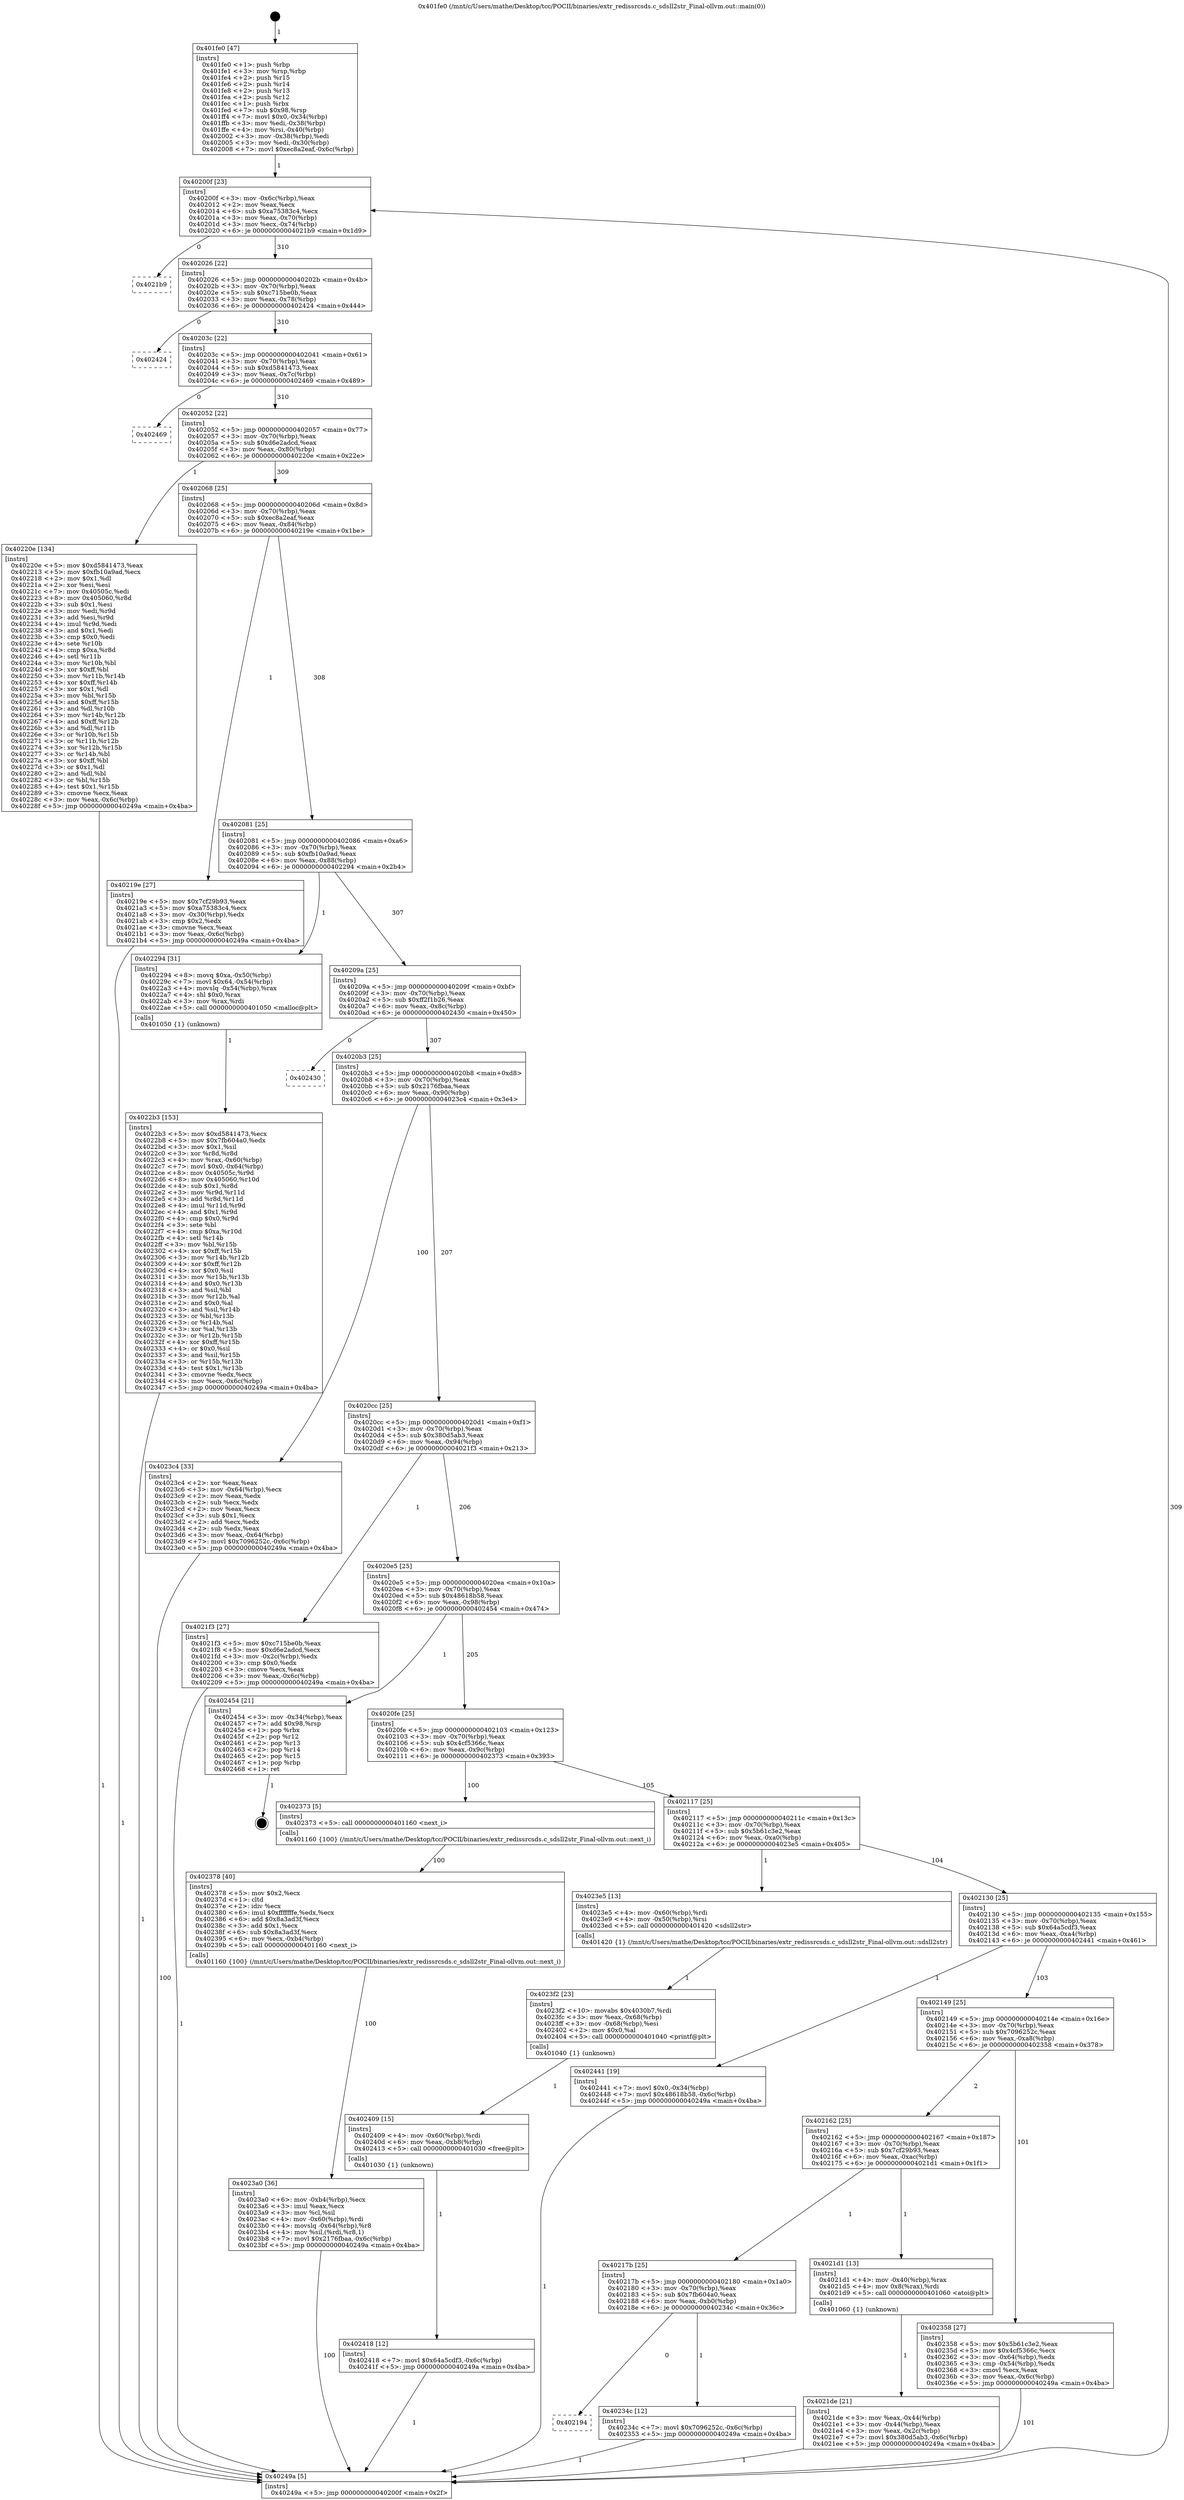 digraph "0x401fe0" {
  label = "0x401fe0 (/mnt/c/Users/mathe/Desktop/tcc/POCII/binaries/extr_redissrcsds.c_sdsll2str_Final-ollvm.out::main(0))"
  labelloc = "t"
  node[shape=record]

  Entry [label="",width=0.3,height=0.3,shape=circle,fillcolor=black,style=filled]
  "0x40200f" [label="{
     0x40200f [23]\l
     | [instrs]\l
     &nbsp;&nbsp;0x40200f \<+3\>: mov -0x6c(%rbp),%eax\l
     &nbsp;&nbsp;0x402012 \<+2\>: mov %eax,%ecx\l
     &nbsp;&nbsp;0x402014 \<+6\>: sub $0xa75383c4,%ecx\l
     &nbsp;&nbsp;0x40201a \<+3\>: mov %eax,-0x70(%rbp)\l
     &nbsp;&nbsp;0x40201d \<+3\>: mov %ecx,-0x74(%rbp)\l
     &nbsp;&nbsp;0x402020 \<+6\>: je 00000000004021b9 \<main+0x1d9\>\l
  }"]
  "0x4021b9" [label="{
     0x4021b9\l
  }", style=dashed]
  "0x402026" [label="{
     0x402026 [22]\l
     | [instrs]\l
     &nbsp;&nbsp;0x402026 \<+5\>: jmp 000000000040202b \<main+0x4b\>\l
     &nbsp;&nbsp;0x40202b \<+3\>: mov -0x70(%rbp),%eax\l
     &nbsp;&nbsp;0x40202e \<+5\>: sub $0xc715be0b,%eax\l
     &nbsp;&nbsp;0x402033 \<+3\>: mov %eax,-0x78(%rbp)\l
     &nbsp;&nbsp;0x402036 \<+6\>: je 0000000000402424 \<main+0x444\>\l
  }"]
  Exit [label="",width=0.3,height=0.3,shape=circle,fillcolor=black,style=filled,peripheries=2]
  "0x402424" [label="{
     0x402424\l
  }", style=dashed]
  "0x40203c" [label="{
     0x40203c [22]\l
     | [instrs]\l
     &nbsp;&nbsp;0x40203c \<+5\>: jmp 0000000000402041 \<main+0x61\>\l
     &nbsp;&nbsp;0x402041 \<+3\>: mov -0x70(%rbp),%eax\l
     &nbsp;&nbsp;0x402044 \<+5\>: sub $0xd5841473,%eax\l
     &nbsp;&nbsp;0x402049 \<+3\>: mov %eax,-0x7c(%rbp)\l
     &nbsp;&nbsp;0x40204c \<+6\>: je 0000000000402469 \<main+0x489\>\l
  }"]
  "0x402418" [label="{
     0x402418 [12]\l
     | [instrs]\l
     &nbsp;&nbsp;0x402418 \<+7\>: movl $0x64a5cdf3,-0x6c(%rbp)\l
     &nbsp;&nbsp;0x40241f \<+5\>: jmp 000000000040249a \<main+0x4ba\>\l
  }"]
  "0x402469" [label="{
     0x402469\l
  }", style=dashed]
  "0x402052" [label="{
     0x402052 [22]\l
     | [instrs]\l
     &nbsp;&nbsp;0x402052 \<+5\>: jmp 0000000000402057 \<main+0x77\>\l
     &nbsp;&nbsp;0x402057 \<+3\>: mov -0x70(%rbp),%eax\l
     &nbsp;&nbsp;0x40205a \<+5\>: sub $0xd6e2adcd,%eax\l
     &nbsp;&nbsp;0x40205f \<+3\>: mov %eax,-0x80(%rbp)\l
     &nbsp;&nbsp;0x402062 \<+6\>: je 000000000040220e \<main+0x22e\>\l
  }"]
  "0x402409" [label="{
     0x402409 [15]\l
     | [instrs]\l
     &nbsp;&nbsp;0x402409 \<+4\>: mov -0x60(%rbp),%rdi\l
     &nbsp;&nbsp;0x40240d \<+6\>: mov %eax,-0xb8(%rbp)\l
     &nbsp;&nbsp;0x402413 \<+5\>: call 0000000000401030 \<free@plt\>\l
     | [calls]\l
     &nbsp;&nbsp;0x401030 \{1\} (unknown)\l
  }"]
  "0x40220e" [label="{
     0x40220e [134]\l
     | [instrs]\l
     &nbsp;&nbsp;0x40220e \<+5\>: mov $0xd5841473,%eax\l
     &nbsp;&nbsp;0x402213 \<+5\>: mov $0xfb10a9ad,%ecx\l
     &nbsp;&nbsp;0x402218 \<+2\>: mov $0x1,%dl\l
     &nbsp;&nbsp;0x40221a \<+2\>: xor %esi,%esi\l
     &nbsp;&nbsp;0x40221c \<+7\>: mov 0x40505c,%edi\l
     &nbsp;&nbsp;0x402223 \<+8\>: mov 0x405060,%r8d\l
     &nbsp;&nbsp;0x40222b \<+3\>: sub $0x1,%esi\l
     &nbsp;&nbsp;0x40222e \<+3\>: mov %edi,%r9d\l
     &nbsp;&nbsp;0x402231 \<+3\>: add %esi,%r9d\l
     &nbsp;&nbsp;0x402234 \<+4\>: imul %r9d,%edi\l
     &nbsp;&nbsp;0x402238 \<+3\>: and $0x1,%edi\l
     &nbsp;&nbsp;0x40223b \<+3\>: cmp $0x0,%edi\l
     &nbsp;&nbsp;0x40223e \<+4\>: sete %r10b\l
     &nbsp;&nbsp;0x402242 \<+4\>: cmp $0xa,%r8d\l
     &nbsp;&nbsp;0x402246 \<+4\>: setl %r11b\l
     &nbsp;&nbsp;0x40224a \<+3\>: mov %r10b,%bl\l
     &nbsp;&nbsp;0x40224d \<+3\>: xor $0xff,%bl\l
     &nbsp;&nbsp;0x402250 \<+3\>: mov %r11b,%r14b\l
     &nbsp;&nbsp;0x402253 \<+4\>: xor $0xff,%r14b\l
     &nbsp;&nbsp;0x402257 \<+3\>: xor $0x1,%dl\l
     &nbsp;&nbsp;0x40225a \<+3\>: mov %bl,%r15b\l
     &nbsp;&nbsp;0x40225d \<+4\>: and $0xff,%r15b\l
     &nbsp;&nbsp;0x402261 \<+3\>: and %dl,%r10b\l
     &nbsp;&nbsp;0x402264 \<+3\>: mov %r14b,%r12b\l
     &nbsp;&nbsp;0x402267 \<+4\>: and $0xff,%r12b\l
     &nbsp;&nbsp;0x40226b \<+3\>: and %dl,%r11b\l
     &nbsp;&nbsp;0x40226e \<+3\>: or %r10b,%r15b\l
     &nbsp;&nbsp;0x402271 \<+3\>: or %r11b,%r12b\l
     &nbsp;&nbsp;0x402274 \<+3\>: xor %r12b,%r15b\l
     &nbsp;&nbsp;0x402277 \<+3\>: or %r14b,%bl\l
     &nbsp;&nbsp;0x40227a \<+3\>: xor $0xff,%bl\l
     &nbsp;&nbsp;0x40227d \<+3\>: or $0x1,%dl\l
     &nbsp;&nbsp;0x402280 \<+2\>: and %dl,%bl\l
     &nbsp;&nbsp;0x402282 \<+3\>: or %bl,%r15b\l
     &nbsp;&nbsp;0x402285 \<+4\>: test $0x1,%r15b\l
     &nbsp;&nbsp;0x402289 \<+3\>: cmovne %ecx,%eax\l
     &nbsp;&nbsp;0x40228c \<+3\>: mov %eax,-0x6c(%rbp)\l
     &nbsp;&nbsp;0x40228f \<+5\>: jmp 000000000040249a \<main+0x4ba\>\l
  }"]
  "0x402068" [label="{
     0x402068 [25]\l
     | [instrs]\l
     &nbsp;&nbsp;0x402068 \<+5\>: jmp 000000000040206d \<main+0x8d\>\l
     &nbsp;&nbsp;0x40206d \<+3\>: mov -0x70(%rbp),%eax\l
     &nbsp;&nbsp;0x402070 \<+5\>: sub $0xec8a2eaf,%eax\l
     &nbsp;&nbsp;0x402075 \<+6\>: mov %eax,-0x84(%rbp)\l
     &nbsp;&nbsp;0x40207b \<+6\>: je 000000000040219e \<main+0x1be\>\l
  }"]
  "0x4023f2" [label="{
     0x4023f2 [23]\l
     | [instrs]\l
     &nbsp;&nbsp;0x4023f2 \<+10\>: movabs $0x4030b7,%rdi\l
     &nbsp;&nbsp;0x4023fc \<+3\>: mov %eax,-0x68(%rbp)\l
     &nbsp;&nbsp;0x4023ff \<+3\>: mov -0x68(%rbp),%esi\l
     &nbsp;&nbsp;0x402402 \<+2\>: mov $0x0,%al\l
     &nbsp;&nbsp;0x402404 \<+5\>: call 0000000000401040 \<printf@plt\>\l
     | [calls]\l
     &nbsp;&nbsp;0x401040 \{1\} (unknown)\l
  }"]
  "0x40219e" [label="{
     0x40219e [27]\l
     | [instrs]\l
     &nbsp;&nbsp;0x40219e \<+5\>: mov $0x7cf29b93,%eax\l
     &nbsp;&nbsp;0x4021a3 \<+5\>: mov $0xa75383c4,%ecx\l
     &nbsp;&nbsp;0x4021a8 \<+3\>: mov -0x30(%rbp),%edx\l
     &nbsp;&nbsp;0x4021ab \<+3\>: cmp $0x2,%edx\l
     &nbsp;&nbsp;0x4021ae \<+3\>: cmovne %ecx,%eax\l
     &nbsp;&nbsp;0x4021b1 \<+3\>: mov %eax,-0x6c(%rbp)\l
     &nbsp;&nbsp;0x4021b4 \<+5\>: jmp 000000000040249a \<main+0x4ba\>\l
  }"]
  "0x402081" [label="{
     0x402081 [25]\l
     | [instrs]\l
     &nbsp;&nbsp;0x402081 \<+5\>: jmp 0000000000402086 \<main+0xa6\>\l
     &nbsp;&nbsp;0x402086 \<+3\>: mov -0x70(%rbp),%eax\l
     &nbsp;&nbsp;0x402089 \<+5\>: sub $0xfb10a9ad,%eax\l
     &nbsp;&nbsp;0x40208e \<+6\>: mov %eax,-0x88(%rbp)\l
     &nbsp;&nbsp;0x402094 \<+6\>: je 0000000000402294 \<main+0x2b4\>\l
  }"]
  "0x40249a" [label="{
     0x40249a [5]\l
     | [instrs]\l
     &nbsp;&nbsp;0x40249a \<+5\>: jmp 000000000040200f \<main+0x2f\>\l
  }"]
  "0x401fe0" [label="{
     0x401fe0 [47]\l
     | [instrs]\l
     &nbsp;&nbsp;0x401fe0 \<+1\>: push %rbp\l
     &nbsp;&nbsp;0x401fe1 \<+3\>: mov %rsp,%rbp\l
     &nbsp;&nbsp;0x401fe4 \<+2\>: push %r15\l
     &nbsp;&nbsp;0x401fe6 \<+2\>: push %r14\l
     &nbsp;&nbsp;0x401fe8 \<+2\>: push %r13\l
     &nbsp;&nbsp;0x401fea \<+2\>: push %r12\l
     &nbsp;&nbsp;0x401fec \<+1\>: push %rbx\l
     &nbsp;&nbsp;0x401fed \<+7\>: sub $0x98,%rsp\l
     &nbsp;&nbsp;0x401ff4 \<+7\>: movl $0x0,-0x34(%rbp)\l
     &nbsp;&nbsp;0x401ffb \<+3\>: mov %edi,-0x38(%rbp)\l
     &nbsp;&nbsp;0x401ffe \<+4\>: mov %rsi,-0x40(%rbp)\l
     &nbsp;&nbsp;0x402002 \<+3\>: mov -0x38(%rbp),%edi\l
     &nbsp;&nbsp;0x402005 \<+3\>: mov %edi,-0x30(%rbp)\l
     &nbsp;&nbsp;0x402008 \<+7\>: movl $0xec8a2eaf,-0x6c(%rbp)\l
  }"]
  "0x4023a0" [label="{
     0x4023a0 [36]\l
     | [instrs]\l
     &nbsp;&nbsp;0x4023a0 \<+6\>: mov -0xb4(%rbp),%ecx\l
     &nbsp;&nbsp;0x4023a6 \<+3\>: imul %eax,%ecx\l
     &nbsp;&nbsp;0x4023a9 \<+3\>: mov %cl,%sil\l
     &nbsp;&nbsp;0x4023ac \<+4\>: mov -0x60(%rbp),%rdi\l
     &nbsp;&nbsp;0x4023b0 \<+4\>: movslq -0x64(%rbp),%r8\l
     &nbsp;&nbsp;0x4023b4 \<+4\>: mov %sil,(%rdi,%r8,1)\l
     &nbsp;&nbsp;0x4023b8 \<+7\>: movl $0x2176fbaa,-0x6c(%rbp)\l
     &nbsp;&nbsp;0x4023bf \<+5\>: jmp 000000000040249a \<main+0x4ba\>\l
  }"]
  "0x402294" [label="{
     0x402294 [31]\l
     | [instrs]\l
     &nbsp;&nbsp;0x402294 \<+8\>: movq $0xa,-0x50(%rbp)\l
     &nbsp;&nbsp;0x40229c \<+7\>: movl $0x64,-0x54(%rbp)\l
     &nbsp;&nbsp;0x4022a3 \<+4\>: movslq -0x54(%rbp),%rax\l
     &nbsp;&nbsp;0x4022a7 \<+4\>: shl $0x0,%rax\l
     &nbsp;&nbsp;0x4022ab \<+3\>: mov %rax,%rdi\l
     &nbsp;&nbsp;0x4022ae \<+5\>: call 0000000000401050 \<malloc@plt\>\l
     | [calls]\l
     &nbsp;&nbsp;0x401050 \{1\} (unknown)\l
  }"]
  "0x40209a" [label="{
     0x40209a [25]\l
     | [instrs]\l
     &nbsp;&nbsp;0x40209a \<+5\>: jmp 000000000040209f \<main+0xbf\>\l
     &nbsp;&nbsp;0x40209f \<+3\>: mov -0x70(%rbp),%eax\l
     &nbsp;&nbsp;0x4020a2 \<+5\>: sub $0xff2f1b26,%eax\l
     &nbsp;&nbsp;0x4020a7 \<+6\>: mov %eax,-0x8c(%rbp)\l
     &nbsp;&nbsp;0x4020ad \<+6\>: je 0000000000402430 \<main+0x450\>\l
  }"]
  "0x402378" [label="{
     0x402378 [40]\l
     | [instrs]\l
     &nbsp;&nbsp;0x402378 \<+5\>: mov $0x2,%ecx\l
     &nbsp;&nbsp;0x40237d \<+1\>: cltd\l
     &nbsp;&nbsp;0x40237e \<+2\>: idiv %ecx\l
     &nbsp;&nbsp;0x402380 \<+6\>: imul $0xfffffffe,%edx,%ecx\l
     &nbsp;&nbsp;0x402386 \<+6\>: add $0x8a3ad3f,%ecx\l
     &nbsp;&nbsp;0x40238c \<+3\>: add $0x1,%ecx\l
     &nbsp;&nbsp;0x40238f \<+6\>: sub $0x8a3ad3f,%ecx\l
     &nbsp;&nbsp;0x402395 \<+6\>: mov %ecx,-0xb4(%rbp)\l
     &nbsp;&nbsp;0x40239b \<+5\>: call 0000000000401160 \<next_i\>\l
     | [calls]\l
     &nbsp;&nbsp;0x401160 \{100\} (/mnt/c/Users/mathe/Desktop/tcc/POCII/binaries/extr_redissrcsds.c_sdsll2str_Final-ollvm.out::next_i)\l
  }"]
  "0x402430" [label="{
     0x402430\l
  }", style=dashed]
  "0x4020b3" [label="{
     0x4020b3 [25]\l
     | [instrs]\l
     &nbsp;&nbsp;0x4020b3 \<+5\>: jmp 00000000004020b8 \<main+0xd8\>\l
     &nbsp;&nbsp;0x4020b8 \<+3\>: mov -0x70(%rbp),%eax\l
     &nbsp;&nbsp;0x4020bb \<+5\>: sub $0x2176fbaa,%eax\l
     &nbsp;&nbsp;0x4020c0 \<+6\>: mov %eax,-0x90(%rbp)\l
     &nbsp;&nbsp;0x4020c6 \<+6\>: je 00000000004023c4 \<main+0x3e4\>\l
  }"]
  "0x402194" [label="{
     0x402194\l
  }", style=dashed]
  "0x4023c4" [label="{
     0x4023c4 [33]\l
     | [instrs]\l
     &nbsp;&nbsp;0x4023c4 \<+2\>: xor %eax,%eax\l
     &nbsp;&nbsp;0x4023c6 \<+3\>: mov -0x64(%rbp),%ecx\l
     &nbsp;&nbsp;0x4023c9 \<+2\>: mov %eax,%edx\l
     &nbsp;&nbsp;0x4023cb \<+2\>: sub %ecx,%edx\l
     &nbsp;&nbsp;0x4023cd \<+2\>: mov %eax,%ecx\l
     &nbsp;&nbsp;0x4023cf \<+3\>: sub $0x1,%ecx\l
     &nbsp;&nbsp;0x4023d2 \<+2\>: add %ecx,%edx\l
     &nbsp;&nbsp;0x4023d4 \<+2\>: sub %edx,%eax\l
     &nbsp;&nbsp;0x4023d6 \<+3\>: mov %eax,-0x64(%rbp)\l
     &nbsp;&nbsp;0x4023d9 \<+7\>: movl $0x7096252c,-0x6c(%rbp)\l
     &nbsp;&nbsp;0x4023e0 \<+5\>: jmp 000000000040249a \<main+0x4ba\>\l
  }"]
  "0x4020cc" [label="{
     0x4020cc [25]\l
     | [instrs]\l
     &nbsp;&nbsp;0x4020cc \<+5\>: jmp 00000000004020d1 \<main+0xf1\>\l
     &nbsp;&nbsp;0x4020d1 \<+3\>: mov -0x70(%rbp),%eax\l
     &nbsp;&nbsp;0x4020d4 \<+5\>: sub $0x380d5ab3,%eax\l
     &nbsp;&nbsp;0x4020d9 \<+6\>: mov %eax,-0x94(%rbp)\l
     &nbsp;&nbsp;0x4020df \<+6\>: je 00000000004021f3 \<main+0x213\>\l
  }"]
  "0x40234c" [label="{
     0x40234c [12]\l
     | [instrs]\l
     &nbsp;&nbsp;0x40234c \<+7\>: movl $0x7096252c,-0x6c(%rbp)\l
     &nbsp;&nbsp;0x402353 \<+5\>: jmp 000000000040249a \<main+0x4ba\>\l
  }"]
  "0x4021f3" [label="{
     0x4021f3 [27]\l
     | [instrs]\l
     &nbsp;&nbsp;0x4021f3 \<+5\>: mov $0xc715be0b,%eax\l
     &nbsp;&nbsp;0x4021f8 \<+5\>: mov $0xd6e2adcd,%ecx\l
     &nbsp;&nbsp;0x4021fd \<+3\>: mov -0x2c(%rbp),%edx\l
     &nbsp;&nbsp;0x402200 \<+3\>: cmp $0x0,%edx\l
     &nbsp;&nbsp;0x402203 \<+3\>: cmove %ecx,%eax\l
     &nbsp;&nbsp;0x402206 \<+3\>: mov %eax,-0x6c(%rbp)\l
     &nbsp;&nbsp;0x402209 \<+5\>: jmp 000000000040249a \<main+0x4ba\>\l
  }"]
  "0x4020e5" [label="{
     0x4020e5 [25]\l
     | [instrs]\l
     &nbsp;&nbsp;0x4020e5 \<+5\>: jmp 00000000004020ea \<main+0x10a\>\l
     &nbsp;&nbsp;0x4020ea \<+3\>: mov -0x70(%rbp),%eax\l
     &nbsp;&nbsp;0x4020ed \<+5\>: sub $0x48618b58,%eax\l
     &nbsp;&nbsp;0x4020f2 \<+6\>: mov %eax,-0x98(%rbp)\l
     &nbsp;&nbsp;0x4020f8 \<+6\>: je 0000000000402454 \<main+0x474\>\l
  }"]
  "0x4022b3" [label="{
     0x4022b3 [153]\l
     | [instrs]\l
     &nbsp;&nbsp;0x4022b3 \<+5\>: mov $0xd5841473,%ecx\l
     &nbsp;&nbsp;0x4022b8 \<+5\>: mov $0x7fb604a0,%edx\l
     &nbsp;&nbsp;0x4022bd \<+3\>: mov $0x1,%sil\l
     &nbsp;&nbsp;0x4022c0 \<+3\>: xor %r8d,%r8d\l
     &nbsp;&nbsp;0x4022c3 \<+4\>: mov %rax,-0x60(%rbp)\l
     &nbsp;&nbsp;0x4022c7 \<+7\>: movl $0x0,-0x64(%rbp)\l
     &nbsp;&nbsp;0x4022ce \<+8\>: mov 0x40505c,%r9d\l
     &nbsp;&nbsp;0x4022d6 \<+8\>: mov 0x405060,%r10d\l
     &nbsp;&nbsp;0x4022de \<+4\>: sub $0x1,%r8d\l
     &nbsp;&nbsp;0x4022e2 \<+3\>: mov %r9d,%r11d\l
     &nbsp;&nbsp;0x4022e5 \<+3\>: add %r8d,%r11d\l
     &nbsp;&nbsp;0x4022e8 \<+4\>: imul %r11d,%r9d\l
     &nbsp;&nbsp;0x4022ec \<+4\>: and $0x1,%r9d\l
     &nbsp;&nbsp;0x4022f0 \<+4\>: cmp $0x0,%r9d\l
     &nbsp;&nbsp;0x4022f4 \<+3\>: sete %bl\l
     &nbsp;&nbsp;0x4022f7 \<+4\>: cmp $0xa,%r10d\l
     &nbsp;&nbsp;0x4022fb \<+4\>: setl %r14b\l
     &nbsp;&nbsp;0x4022ff \<+3\>: mov %bl,%r15b\l
     &nbsp;&nbsp;0x402302 \<+4\>: xor $0xff,%r15b\l
     &nbsp;&nbsp;0x402306 \<+3\>: mov %r14b,%r12b\l
     &nbsp;&nbsp;0x402309 \<+4\>: xor $0xff,%r12b\l
     &nbsp;&nbsp;0x40230d \<+4\>: xor $0x0,%sil\l
     &nbsp;&nbsp;0x402311 \<+3\>: mov %r15b,%r13b\l
     &nbsp;&nbsp;0x402314 \<+4\>: and $0x0,%r13b\l
     &nbsp;&nbsp;0x402318 \<+3\>: and %sil,%bl\l
     &nbsp;&nbsp;0x40231b \<+3\>: mov %r12b,%al\l
     &nbsp;&nbsp;0x40231e \<+2\>: and $0x0,%al\l
     &nbsp;&nbsp;0x402320 \<+3\>: and %sil,%r14b\l
     &nbsp;&nbsp;0x402323 \<+3\>: or %bl,%r13b\l
     &nbsp;&nbsp;0x402326 \<+3\>: or %r14b,%al\l
     &nbsp;&nbsp;0x402329 \<+3\>: xor %al,%r13b\l
     &nbsp;&nbsp;0x40232c \<+3\>: or %r12b,%r15b\l
     &nbsp;&nbsp;0x40232f \<+4\>: xor $0xff,%r15b\l
     &nbsp;&nbsp;0x402333 \<+4\>: or $0x0,%sil\l
     &nbsp;&nbsp;0x402337 \<+3\>: and %sil,%r15b\l
     &nbsp;&nbsp;0x40233a \<+3\>: or %r15b,%r13b\l
     &nbsp;&nbsp;0x40233d \<+4\>: test $0x1,%r13b\l
     &nbsp;&nbsp;0x402341 \<+3\>: cmovne %edx,%ecx\l
     &nbsp;&nbsp;0x402344 \<+3\>: mov %ecx,-0x6c(%rbp)\l
     &nbsp;&nbsp;0x402347 \<+5\>: jmp 000000000040249a \<main+0x4ba\>\l
  }"]
  "0x402454" [label="{
     0x402454 [21]\l
     | [instrs]\l
     &nbsp;&nbsp;0x402454 \<+3\>: mov -0x34(%rbp),%eax\l
     &nbsp;&nbsp;0x402457 \<+7\>: add $0x98,%rsp\l
     &nbsp;&nbsp;0x40245e \<+1\>: pop %rbx\l
     &nbsp;&nbsp;0x40245f \<+2\>: pop %r12\l
     &nbsp;&nbsp;0x402461 \<+2\>: pop %r13\l
     &nbsp;&nbsp;0x402463 \<+2\>: pop %r14\l
     &nbsp;&nbsp;0x402465 \<+2\>: pop %r15\l
     &nbsp;&nbsp;0x402467 \<+1\>: pop %rbp\l
     &nbsp;&nbsp;0x402468 \<+1\>: ret\l
  }"]
  "0x4020fe" [label="{
     0x4020fe [25]\l
     | [instrs]\l
     &nbsp;&nbsp;0x4020fe \<+5\>: jmp 0000000000402103 \<main+0x123\>\l
     &nbsp;&nbsp;0x402103 \<+3\>: mov -0x70(%rbp),%eax\l
     &nbsp;&nbsp;0x402106 \<+5\>: sub $0x4cf5366c,%eax\l
     &nbsp;&nbsp;0x40210b \<+6\>: mov %eax,-0x9c(%rbp)\l
     &nbsp;&nbsp;0x402111 \<+6\>: je 0000000000402373 \<main+0x393\>\l
  }"]
  "0x4021de" [label="{
     0x4021de [21]\l
     | [instrs]\l
     &nbsp;&nbsp;0x4021de \<+3\>: mov %eax,-0x44(%rbp)\l
     &nbsp;&nbsp;0x4021e1 \<+3\>: mov -0x44(%rbp),%eax\l
     &nbsp;&nbsp;0x4021e4 \<+3\>: mov %eax,-0x2c(%rbp)\l
     &nbsp;&nbsp;0x4021e7 \<+7\>: movl $0x380d5ab3,-0x6c(%rbp)\l
     &nbsp;&nbsp;0x4021ee \<+5\>: jmp 000000000040249a \<main+0x4ba\>\l
  }"]
  "0x402373" [label="{
     0x402373 [5]\l
     | [instrs]\l
     &nbsp;&nbsp;0x402373 \<+5\>: call 0000000000401160 \<next_i\>\l
     | [calls]\l
     &nbsp;&nbsp;0x401160 \{100\} (/mnt/c/Users/mathe/Desktop/tcc/POCII/binaries/extr_redissrcsds.c_sdsll2str_Final-ollvm.out::next_i)\l
  }"]
  "0x402117" [label="{
     0x402117 [25]\l
     | [instrs]\l
     &nbsp;&nbsp;0x402117 \<+5\>: jmp 000000000040211c \<main+0x13c\>\l
     &nbsp;&nbsp;0x40211c \<+3\>: mov -0x70(%rbp),%eax\l
     &nbsp;&nbsp;0x40211f \<+5\>: sub $0x5b61c3e2,%eax\l
     &nbsp;&nbsp;0x402124 \<+6\>: mov %eax,-0xa0(%rbp)\l
     &nbsp;&nbsp;0x40212a \<+6\>: je 00000000004023e5 \<main+0x405\>\l
  }"]
  "0x40217b" [label="{
     0x40217b [25]\l
     | [instrs]\l
     &nbsp;&nbsp;0x40217b \<+5\>: jmp 0000000000402180 \<main+0x1a0\>\l
     &nbsp;&nbsp;0x402180 \<+3\>: mov -0x70(%rbp),%eax\l
     &nbsp;&nbsp;0x402183 \<+5\>: sub $0x7fb604a0,%eax\l
     &nbsp;&nbsp;0x402188 \<+6\>: mov %eax,-0xb0(%rbp)\l
     &nbsp;&nbsp;0x40218e \<+6\>: je 000000000040234c \<main+0x36c\>\l
  }"]
  "0x4023e5" [label="{
     0x4023e5 [13]\l
     | [instrs]\l
     &nbsp;&nbsp;0x4023e5 \<+4\>: mov -0x60(%rbp),%rdi\l
     &nbsp;&nbsp;0x4023e9 \<+4\>: mov -0x50(%rbp),%rsi\l
     &nbsp;&nbsp;0x4023ed \<+5\>: call 0000000000401420 \<sdsll2str\>\l
     | [calls]\l
     &nbsp;&nbsp;0x401420 \{1\} (/mnt/c/Users/mathe/Desktop/tcc/POCII/binaries/extr_redissrcsds.c_sdsll2str_Final-ollvm.out::sdsll2str)\l
  }"]
  "0x402130" [label="{
     0x402130 [25]\l
     | [instrs]\l
     &nbsp;&nbsp;0x402130 \<+5\>: jmp 0000000000402135 \<main+0x155\>\l
     &nbsp;&nbsp;0x402135 \<+3\>: mov -0x70(%rbp),%eax\l
     &nbsp;&nbsp;0x402138 \<+5\>: sub $0x64a5cdf3,%eax\l
     &nbsp;&nbsp;0x40213d \<+6\>: mov %eax,-0xa4(%rbp)\l
     &nbsp;&nbsp;0x402143 \<+6\>: je 0000000000402441 \<main+0x461\>\l
  }"]
  "0x4021d1" [label="{
     0x4021d1 [13]\l
     | [instrs]\l
     &nbsp;&nbsp;0x4021d1 \<+4\>: mov -0x40(%rbp),%rax\l
     &nbsp;&nbsp;0x4021d5 \<+4\>: mov 0x8(%rax),%rdi\l
     &nbsp;&nbsp;0x4021d9 \<+5\>: call 0000000000401060 \<atoi@plt\>\l
     | [calls]\l
     &nbsp;&nbsp;0x401060 \{1\} (unknown)\l
  }"]
  "0x402441" [label="{
     0x402441 [19]\l
     | [instrs]\l
     &nbsp;&nbsp;0x402441 \<+7\>: movl $0x0,-0x34(%rbp)\l
     &nbsp;&nbsp;0x402448 \<+7\>: movl $0x48618b58,-0x6c(%rbp)\l
     &nbsp;&nbsp;0x40244f \<+5\>: jmp 000000000040249a \<main+0x4ba\>\l
  }"]
  "0x402149" [label="{
     0x402149 [25]\l
     | [instrs]\l
     &nbsp;&nbsp;0x402149 \<+5\>: jmp 000000000040214e \<main+0x16e\>\l
     &nbsp;&nbsp;0x40214e \<+3\>: mov -0x70(%rbp),%eax\l
     &nbsp;&nbsp;0x402151 \<+5\>: sub $0x7096252c,%eax\l
     &nbsp;&nbsp;0x402156 \<+6\>: mov %eax,-0xa8(%rbp)\l
     &nbsp;&nbsp;0x40215c \<+6\>: je 0000000000402358 \<main+0x378\>\l
  }"]
  "0x402162" [label="{
     0x402162 [25]\l
     | [instrs]\l
     &nbsp;&nbsp;0x402162 \<+5\>: jmp 0000000000402167 \<main+0x187\>\l
     &nbsp;&nbsp;0x402167 \<+3\>: mov -0x70(%rbp),%eax\l
     &nbsp;&nbsp;0x40216a \<+5\>: sub $0x7cf29b93,%eax\l
     &nbsp;&nbsp;0x40216f \<+6\>: mov %eax,-0xac(%rbp)\l
     &nbsp;&nbsp;0x402175 \<+6\>: je 00000000004021d1 \<main+0x1f1\>\l
  }"]
  "0x402358" [label="{
     0x402358 [27]\l
     | [instrs]\l
     &nbsp;&nbsp;0x402358 \<+5\>: mov $0x5b61c3e2,%eax\l
     &nbsp;&nbsp;0x40235d \<+5\>: mov $0x4cf5366c,%ecx\l
     &nbsp;&nbsp;0x402362 \<+3\>: mov -0x64(%rbp),%edx\l
     &nbsp;&nbsp;0x402365 \<+3\>: cmp -0x54(%rbp),%edx\l
     &nbsp;&nbsp;0x402368 \<+3\>: cmovl %ecx,%eax\l
     &nbsp;&nbsp;0x40236b \<+3\>: mov %eax,-0x6c(%rbp)\l
     &nbsp;&nbsp;0x40236e \<+5\>: jmp 000000000040249a \<main+0x4ba\>\l
  }"]
  Entry -> "0x401fe0" [label=" 1"]
  "0x40200f" -> "0x4021b9" [label=" 0"]
  "0x40200f" -> "0x402026" [label=" 310"]
  "0x402454" -> Exit [label=" 1"]
  "0x402026" -> "0x402424" [label=" 0"]
  "0x402026" -> "0x40203c" [label=" 310"]
  "0x402441" -> "0x40249a" [label=" 1"]
  "0x40203c" -> "0x402469" [label=" 0"]
  "0x40203c" -> "0x402052" [label=" 310"]
  "0x402418" -> "0x40249a" [label=" 1"]
  "0x402052" -> "0x40220e" [label=" 1"]
  "0x402052" -> "0x402068" [label=" 309"]
  "0x402409" -> "0x402418" [label=" 1"]
  "0x402068" -> "0x40219e" [label=" 1"]
  "0x402068" -> "0x402081" [label=" 308"]
  "0x40219e" -> "0x40249a" [label=" 1"]
  "0x401fe0" -> "0x40200f" [label=" 1"]
  "0x40249a" -> "0x40200f" [label=" 309"]
  "0x4023f2" -> "0x402409" [label=" 1"]
  "0x402081" -> "0x402294" [label=" 1"]
  "0x402081" -> "0x40209a" [label=" 307"]
  "0x4023e5" -> "0x4023f2" [label=" 1"]
  "0x40209a" -> "0x402430" [label=" 0"]
  "0x40209a" -> "0x4020b3" [label=" 307"]
  "0x4023c4" -> "0x40249a" [label=" 100"]
  "0x4020b3" -> "0x4023c4" [label=" 100"]
  "0x4020b3" -> "0x4020cc" [label=" 207"]
  "0x4023a0" -> "0x40249a" [label=" 100"]
  "0x4020cc" -> "0x4021f3" [label=" 1"]
  "0x4020cc" -> "0x4020e5" [label=" 206"]
  "0x402378" -> "0x4023a0" [label=" 100"]
  "0x4020e5" -> "0x402454" [label=" 1"]
  "0x4020e5" -> "0x4020fe" [label=" 205"]
  "0x402358" -> "0x40249a" [label=" 101"]
  "0x4020fe" -> "0x402373" [label=" 100"]
  "0x4020fe" -> "0x402117" [label=" 105"]
  "0x40234c" -> "0x40249a" [label=" 1"]
  "0x402117" -> "0x4023e5" [label=" 1"]
  "0x402117" -> "0x402130" [label=" 104"]
  "0x40217b" -> "0x402194" [label=" 0"]
  "0x402130" -> "0x402441" [label=" 1"]
  "0x402130" -> "0x402149" [label=" 103"]
  "0x40217b" -> "0x40234c" [label=" 1"]
  "0x402149" -> "0x402358" [label=" 101"]
  "0x402149" -> "0x402162" [label=" 2"]
  "0x402373" -> "0x402378" [label=" 100"]
  "0x402162" -> "0x4021d1" [label=" 1"]
  "0x402162" -> "0x40217b" [label=" 1"]
  "0x4021d1" -> "0x4021de" [label=" 1"]
  "0x4021de" -> "0x40249a" [label=" 1"]
  "0x4021f3" -> "0x40249a" [label=" 1"]
  "0x40220e" -> "0x40249a" [label=" 1"]
  "0x402294" -> "0x4022b3" [label=" 1"]
  "0x4022b3" -> "0x40249a" [label=" 1"]
}
